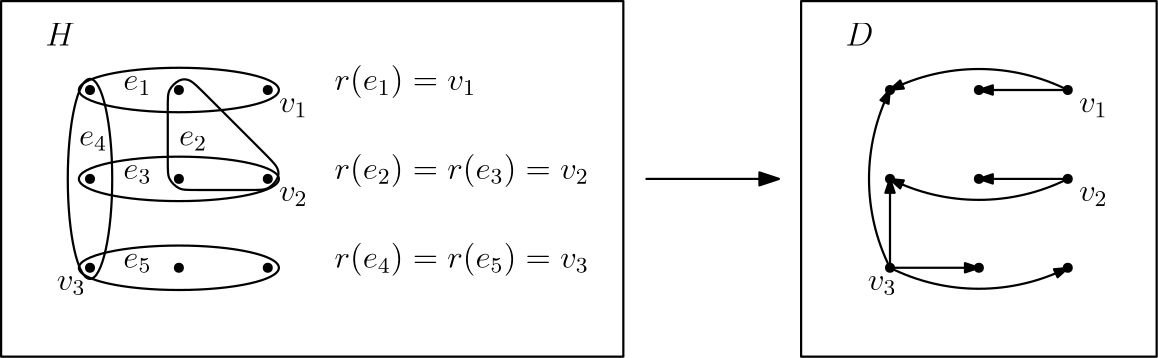 <?xml version="1.0"?>
<!DOCTYPE ipe SYSTEM "ipe.dtd">
<ipe version="70206" creator="Ipe 7.2.7">
<info created="D:20180314173457" modified="D:20180314173805"/>
<ipestyle name="basic">
<symbol name="arrow/arc(spx)">
<path stroke="sym-stroke" fill="sym-stroke" pen="sym-pen">
0 0 m
-1 0.333 l
-1 -0.333 l
h
</path>
</symbol>
<symbol name="arrow/farc(spx)">
<path stroke="sym-stroke" fill="white" pen="sym-pen">
0 0 m
-1 0.333 l
-1 -0.333 l
h
</path>
</symbol>
<symbol name="arrow/ptarc(spx)">
<path stroke="sym-stroke" fill="sym-stroke" pen="sym-pen">
0 0 m
-1 0.333 l
-0.8 0 l
-1 -0.333 l
h
</path>
</symbol>
<symbol name="arrow/fptarc(spx)">
<path stroke="sym-stroke" fill="white" pen="sym-pen">
0 0 m
-1 0.333 l
-0.8 0 l
-1 -0.333 l
h
</path>
</symbol>
<symbol name="mark/circle(sx)" transformations="translations">
<path fill="sym-stroke">
0.6 0 0 0.6 0 0 e
0.4 0 0 0.4 0 0 e
</path>
</symbol>
<symbol name="mark/disk(sx)" transformations="translations">
<path fill="sym-stroke">
0.6 0 0 0.6 0 0 e
</path>
</symbol>
<symbol name="mark/fdisk(sfx)" transformations="translations">
<group>
<path fill="sym-fill">
0.5 0 0 0.5 0 0 e
</path>
<path fill="sym-stroke" fillrule="eofill">
0.6 0 0 0.6 0 0 e
0.4 0 0 0.4 0 0 e
</path>
</group>
</symbol>
<symbol name="mark/box(sx)" transformations="translations">
<path fill="sym-stroke" fillrule="eofill">
-0.6 -0.6 m
0.6 -0.6 l
0.6 0.6 l
-0.6 0.6 l
h
-0.4 -0.4 m
0.4 -0.4 l
0.4 0.4 l
-0.4 0.4 l
h
</path>
</symbol>
<symbol name="mark/square(sx)" transformations="translations">
<path fill="sym-stroke">
-0.6 -0.6 m
0.6 -0.6 l
0.6 0.6 l
-0.6 0.6 l
h
</path>
</symbol>
<symbol name="mark/fsquare(sfx)" transformations="translations">
<group>
<path fill="sym-fill">
-0.5 -0.5 m
0.5 -0.5 l
0.5 0.5 l
-0.5 0.5 l
h
</path>
<path fill="sym-stroke" fillrule="eofill">
-0.6 -0.6 m
0.6 -0.6 l
0.6 0.6 l
-0.6 0.6 l
h
-0.4 -0.4 m
0.4 -0.4 l
0.4 0.4 l
-0.4 0.4 l
h
</path>
</group>
</symbol>
<symbol name="mark/cross(sx)" transformations="translations">
<group>
<path fill="sym-stroke">
-0.43 -0.57 m
0.57 0.43 l
0.43 0.57 l
-0.57 -0.43 l
h
</path>
<path fill="sym-stroke">
-0.43 0.57 m
0.57 -0.43 l
0.43 -0.57 l
-0.57 0.43 l
h
</path>
</group>
</symbol>
<symbol name="arrow/fnormal(spx)">
<path stroke="sym-stroke" fill="white" pen="sym-pen">
0 0 m
-1 0.333 l
-1 -0.333 l
h
</path>
</symbol>
<symbol name="arrow/pointed(spx)">
<path stroke="sym-stroke" fill="sym-stroke" pen="sym-pen">
0 0 m
-1 0.333 l
-0.8 0 l
-1 -0.333 l
h
</path>
</symbol>
<symbol name="arrow/fpointed(spx)">
<path stroke="sym-stroke" fill="white" pen="sym-pen">
0 0 m
-1 0.333 l
-0.8 0 l
-1 -0.333 l
h
</path>
</symbol>
<symbol name="arrow/linear(spx)">
<path stroke="sym-stroke" pen="sym-pen">
-1 0.333 m
0 0 l
-1 -0.333 l
</path>
</symbol>
<symbol name="arrow/fdouble(spx)">
<path stroke="sym-stroke" fill="white" pen="sym-pen">
0 0 m
-1 0.333 l
-1 -0.333 l
h
-1 0 m
-2 0.333 l
-2 -0.333 l
h
</path>
</symbol>
<symbol name="arrow/double(spx)">
<path stroke="sym-stroke" fill="sym-stroke" pen="sym-pen">
0 0 m
-1 0.333 l
-1 -0.333 l
h
-1 0 m
-2 0.333 l
-2 -0.333 l
h
</path>
</symbol>
<pen name="heavier" value="0.8"/>
<pen name="fat" value="1.2"/>
<pen name="ultrafat" value="2"/>
<symbolsize name="large" value="5"/>
<symbolsize name="small" value="2"/>
<symbolsize name="tiny" value="1.1"/>
<arrowsize name="large" value="10"/>
<arrowsize name="small" value="5"/>
<arrowsize name="tiny" value="3"/>
<color name="red" value="1 0 0"/>
<color name="green" value="0 1 0"/>
<color name="blue" value="0 0 1"/>
<color name="yellow" value="1 1 0"/>
<color name="orange" value="1 0.647 0"/>
<color name="gold" value="1 0.843 0"/>
<color name="purple" value="0.627 0.125 0.941"/>
<color name="gray" value="0.745"/>
<color name="brown" value="0.647 0.165 0.165"/>
<color name="navy" value="0 0 0.502"/>
<color name="pink" value="1 0.753 0.796"/>
<color name="seagreen" value="0.18 0.545 0.341"/>
<color name="turquoise" value="0.251 0.878 0.816"/>
<color name="violet" value="0.933 0.51 0.933"/>
<color name="darkblue" value="0 0 0.545"/>
<color name="darkcyan" value="0 0.545 0.545"/>
<color name="darkgray" value="0.663"/>
<color name="darkgreen" value="0 0.392 0"/>
<color name="darkmagenta" value="0.545 0 0.545"/>
<color name="darkorange" value="1 0.549 0"/>
<color name="darkred" value="0.545 0 0"/>
<color name="lightblue" value="0.678 0.847 0.902"/>
<color name="lightcyan" value="0.878 1 1"/>
<color name="lightgray" value="0.827"/>
<color name="lightgreen" value="0.565 0.933 0.565"/>
<color name="lightyellow" value="1 1 0.878"/>
<dashstyle name="dashed" value="[4] 0"/>
<dashstyle name="dotted" value="[1 3] 0"/>
<dashstyle name="dash dotted" value="[4 2 1 2] 0"/>
<dashstyle name="dash dot dotted" value="[4 2 1 2 1 2] 0"/>
<textsize name="large" value="\large"/>
<textsize name="Large" value="\Large"/>
<textsize name="LARGE" value="\LARGE"/>
<textsize name="huge" value="\huge"/>
<textsize name="Huge" value="\Huge"/>
<textsize name="small" value="\small"/>
<textsize name="footnote" value="\footnotesize"/>
<textsize name="tiny" value="\tiny"/>
<textstyle name="center" begin="\begin{center}" end="\end{center}"/>
<textstyle name="itemize" begin="\begin{itemize}" end="\end{itemize}"/>
<textstyle name="item" begin="\begin{itemize}\item{}" end="\end{itemize}"/>
<gridsize name="4 pts" value="4"/>
<gridsize name="8 pts (~3 mm)" value="8"/>
<gridsize name="16 pts (~6 mm)" value="16"/>
<gridsize name="32 pts (~12 mm)" value="32"/>
<gridsize name="10 pts (~3.5 mm)" value="10"/>
<gridsize name="20 pts (~7 mm)" value="20"/>
<gridsize name="14 pts (~5 mm)" value="14"/>
<gridsize name="28 pts (~10 mm)" value="28"/>
<gridsize name="56 pts (~20 mm)" value="56"/>
<anglesize name="90 deg" value="90"/>
<anglesize name="60 deg" value="60"/>
<anglesize name="45 deg" value="45"/>
<anglesize name="30 deg" value="30"/>
<anglesize name="22.5 deg" value="22.5"/>
<opacity name="10%" value="0.1"/>
<opacity name="30%" value="0.3"/>
<opacity name="50%" value="0.5"/>
<opacity name="75%" value="0.75"/>
<tiling name="falling" angle="-60" step="4" width="1"/>
<tiling name="rising" angle="30" step="4" width="1"/>
</ipestyle>
<page>
<layer name="alpha"/>
<layer name="beta"/>
<layer name="gamma"/>
<layer name="delta"/>
<layer name="epsilon"/>
<layer name="zeta"/>
<view layers="alpha beta gamma delta epsilon zeta" active="epsilon"/>
<path layer="alpha" matrix="1.16667 0 0 1 -10.6667 0" stroke="black" pen="heavier">
64 448 m
64 320 l
256 320 l
256 448 l
h
</path>
<path matrix="0.666667 0 0 1 138.667 0" stroke="black" pen="heavier">
320 448 m
320 320 l
512 320 l
512 448 l
h
</path>
<path layer="beta" matrix="1 0 0 1 32 0" stroke="black" pen="heavier" arrow="normal/normal">
264 384 m
312 384 l
</path>
<use layer="gamma" name="mark/disk(sx)" pos="96 416" size="normal" stroke="black"/>
<use name="mark/disk(sx)" pos="96 384" size="normal" stroke="black"/>
<use name="mark/disk(sx)" pos="96 352" size="normal" stroke="black"/>
<use name="mark/disk(sx)" pos="128 352" size="normal" stroke="black"/>
<use name="mark/disk(sx)" pos="160 352" size="normal" stroke="black"/>
<use name="mark/disk(sx)" pos="160 384" size="normal" stroke="black"/>
<use name="mark/disk(sx)" pos="160 416" size="normal" stroke="black"/>
<use name="mark/disk(sx)" pos="128 416" size="normal" stroke="black"/>
<use name="mark/disk(sx)" pos="128 384" size="normal" stroke="black"/>
<use matrix="1 0 0 1 32 0" name="mark/disk(sx)" pos="352 416" size="normal" stroke="black"/>
<use matrix="1 0 0 1 32 0" name="mark/disk(sx)" pos="352 384" size="normal" stroke="black"/>
<use matrix="1 0 0 1 32 0" name="mark/disk(sx)" pos="352 352" size="normal" stroke="black"/>
<use matrix="1 0 0 1 32 0" name="mark/disk(sx)" pos="384 352" size="normal" stroke="black"/>
<use matrix="1 0 0 1 32 0" name="mark/disk(sx)" pos="416 352" size="normal" stroke="black"/>
<use matrix="1 0 0 1 32 0" name="mark/disk(sx)" pos="416 384" size="normal" stroke="black"/>
<use matrix="1 0 0 1 32 0" name="mark/disk(sx)" pos="416 416" size="normal" stroke="black"/>
<use matrix="1 0 0 1 32 0" name="mark/disk(sx)" pos="384 416" size="normal" stroke="black"/>
<use matrix="1 0 0 1 32 0" name="mark/disk(sx)" pos="384 384" size="normal" stroke="black"/>
<path layer="delta" matrix="0.9 0 0 0.2 12.8 307.2" stroke="black" pen="heavier">
40 0 0 40 128 384 e
</path>
<path matrix="1 0 0 0.222222 0 323.556" stroke="black" pen="heavier">
36 0 0 36 128 416 e
</path>
<path matrix="1 0 0 0.222222 0 273.778" stroke="black" pen="heavier">
36 0 0 36 128 352 e
</path>
<path matrix="0.222222 0 0 1 74.6667 0" stroke="black" pen="heavier">
36 0 0 36 96 384 e
</path>
<path matrix="0 -1 1 0 -256 544" stroke="black" pen="heavier">
152 416
156 420
160 420
164 416
164 412
164 388
164 384
160 380
156 380
132 380
128 380
124 384
124 388
128 392 u
</path>
<path layer="epsilon" matrix="1 0 0 1 32 0" stroke="black" pen="heavier" arrow="arc/small">
352 352 m
352 384 l
</path>
<path matrix="1 0 0 1 32 0" stroke="black" pen="heavier" arrow="arc/small">
352 352 m
384 352 l
</path>
<path matrix="1 0 0 1 32 0" stroke="black" pen="heavier" arrow="arc/small">
352 352 m
71.5542 0 0 -71.5542 416 384 352 416 a
</path>
<path matrix="1 0 0 1 32 0" stroke="black" pen="heavier" arrow="arc/small">
352 352 m
71.5542 0 0 71.5542 384 416 416 352 a
</path>
<path matrix="1 0 0 1 32 0" stroke="black" pen="heavier" arrow="arc/small">
416 384 m
384 384 l
</path>
<path matrix="1 0 0 1 32 0" stroke="black" pen="heavier" arrow="arc/small">
416 384 m
71.5542 0 0 -71.5542 384 448 352 384 a
</path>
<text layer="zeta" matrix="1 0 0 1 -4 0" transformations="translations" pos="112 416" stroke="black" type="label" width="10.158" height="5.151" depth="1.79" valign="baseline" size="large">$e_1$</text>
<text matrix="1 0 0 1 -24 -4" transformations="translations" pos="152 400" stroke="black" type="label" width="10.158" height="5.151" depth="1.79" valign="baseline" size="large">$e_2$</text>
<text matrix="1 0 0 1 -4 0" transformations="translations" pos="112 384" stroke="black" type="label" width="10.158" height="5.151" depth="1.79" valign="baseline" size="large">$e_3$</text>
<text transformations="translations" pos="92 396" stroke="black" type="label" width="10.158" height="5.151" depth="1.79" valign="baseline" size="large">$e_4$</text>
<text matrix="1 0 0 1 -32 0" transformations="translations" pos="140 352" stroke="black" type="label" width="10.158" height="5.151" depth="1.79" valign="baseline" size="large">$e_5$</text>
<text matrix="1 0 0 1 -8 0" transformations="translations" pos="192 416" stroke="black" type="label" width="51.001" height="8.965" depth="2.99" valign="baseline" size="large">$r(e_1)=v_1$</text>
<text matrix="1 0 0 1 -8 0" transformations="translations" pos="192 384" stroke="black" type="label" width="91.61" height="8.965" depth="2.99" valign="baseline" size="large">$r(e_2)=r(e_3)=v_2$</text>
<text matrix="1 0 0 1 -8 0" transformations="translations" pos="192 352" stroke="black" type="label" width="91.61" height="8.965" depth="2.99" valign="baseline" size="large">$r(e_4)=r(e_5)=v_3$</text>
<text matrix="1 0 0 1 32 -4" transformations="translations" pos="132 412" stroke="black" type="label" width="10.392" height="5.151" depth="1.79" valign="baseline" size="large">$v_1$</text>
<text transformations="translations" pos="164 376" stroke="black" type="label" width="10.392" height="5.151" depth="1.79" valign="baseline" size="large">$v_2$</text>
<text matrix="1 0 0 1 0 4" transformations="translations" pos="84 340" stroke="black" type="label" width="10.392" height="5.151" depth="1.79" valign="baseline" size="large">$v_3$</text>
<text matrix="1 0 0 1 64 0" transformations="translations" pos="388 408" stroke="black" type="label" width="10.392" height="5.151" depth="1.79" valign="baseline" size="large">$v_1$</text>
<text matrix="1 0 0 1 32 0" transformations="translations" pos="420 376" stroke="black" type="label" width="10.392" height="5.151" depth="1.79" valign="baseline" size="large">$v_2$</text>
<text matrix="1 0 0 1 32 0" transformations="translations" pos="344 344" stroke="black" type="label" width="10.392" height="5.151" depth="1.79" valign="baseline" size="large">$v_3$</text>
<text transformations="translations" pos="80 432" stroke="black" type="label" width="10.623" height="8.169" depth="0" valign="baseline" size="large">$H$</text>
<text matrix="1 0 0 1 32 0" transformations="translations" pos="336 432" stroke="black" type="label" width="10.044" height="8.169" depth="0" valign="baseline" size="large">$D$</text>
<path layer="epsilon" stroke="black" pen="heavier" arrow="arc/small">
448 416 m
416 416 l
</path>
<path stroke="black" pen="heavier" arrow="arc/small">
448 416 m
71.5542 0 0 71.5542 416 352 384 416 a
</path>
</page>
</ipe>
